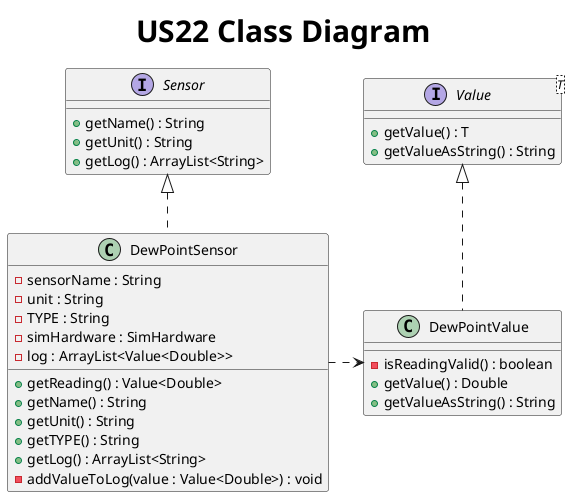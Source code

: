 @startuml
title <size: 30> US22 Class Diagram

'...........REQUIRES VALIDATION !!!!!!!!!!!!'

interface Sensor {
    + getName() : String
    + getUnit() : String
    + getLog() : ArrayList<String>
}

interface Value<T> {
    + getValue() : T
    + getValueAsString() : String
}



class DewPointSensor{
    - sensorName : String
    - unit : String
    - TYPE : String
    - simHardware : SimHardware
    - log : ArrayList<Value<Double>>

    + getReading() : Value<Double>
    + getName() : String
    + getUnit() : String
    + getTYPE() : String
    + getLog() : ArrayList<String>
    - addValueToLog(value : Value<Double>) : void
}

class DewPointValue {
    - isReadingValid() : boolean
    + getValue() : Double
    + getValueAsString() : String
}

Value <|.. DewPointValue
Sensor <|.. DewPointSensor
DewPointSensor .right.> DewPointValue

@enduml